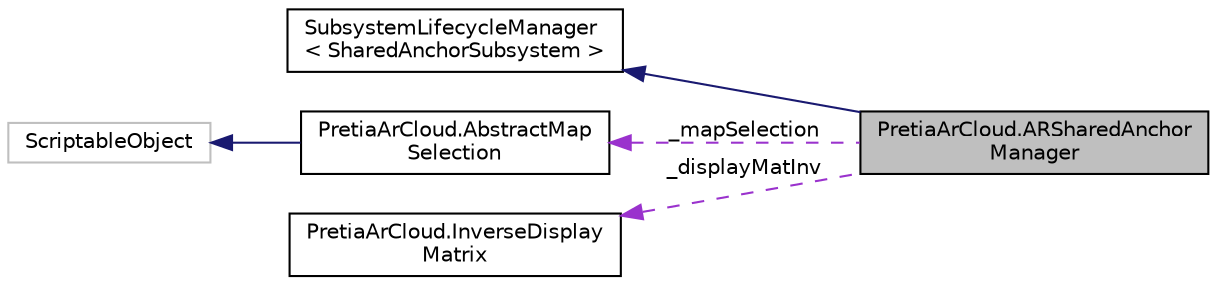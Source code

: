 digraph "PretiaArCloud.ARSharedAnchorManager"
{
 // LATEX_PDF_SIZE
  edge [fontname="Helvetica",fontsize="10",labelfontname="Helvetica",labelfontsize="10"];
  node [fontname="Helvetica",fontsize="10",shape=record];
  rankdir="LR";
  Node1 [label="PretiaArCloud.ARSharedAnchor\lManager",height=0.2,width=0.4,color="black", fillcolor="grey75", style="filled", fontcolor="black",tooltip=" "];
  Node2 -> Node1 [dir="back",color="midnightblue",fontsize="10",style="solid",fontname="Helvetica"];
  Node2 [label="SubsystemLifecycleManager\l\< SharedAnchorSubsystem \>",height=0.2,width=0.4,color="black", fillcolor="white", style="filled",URL="$classPretiaArCloud_1_1SubsystemLifecycleManager.html",tooltip=" "];
  Node3 -> Node1 [dir="back",color="darkorchid3",fontsize="10",style="dashed",label=" _mapSelection" ,fontname="Helvetica"];
  Node3 [label="PretiaArCloud.AbstractMap\lSelection",height=0.2,width=0.4,color="black", fillcolor="white", style="filled",URL="$classPretiaArCloud_1_1AbstractMapSelection.html",tooltip=" "];
  Node4 -> Node3 [dir="back",color="midnightblue",fontsize="10",style="solid",fontname="Helvetica"];
  Node4 [label="ScriptableObject",height=0.2,width=0.4,color="grey75", fillcolor="white", style="filled",tooltip=" "];
  Node5 -> Node1 [dir="back",color="darkorchid3",fontsize="10",style="dashed",label=" _displayMatInv" ,fontname="Helvetica"];
  Node5 [label="PretiaArCloud.InverseDisplay\lMatrix",height=0.2,width=0.4,color="black", fillcolor="white", style="filled",URL="$classPretiaArCloud_1_1InverseDisplayMatrix.html",tooltip=" "];
}
